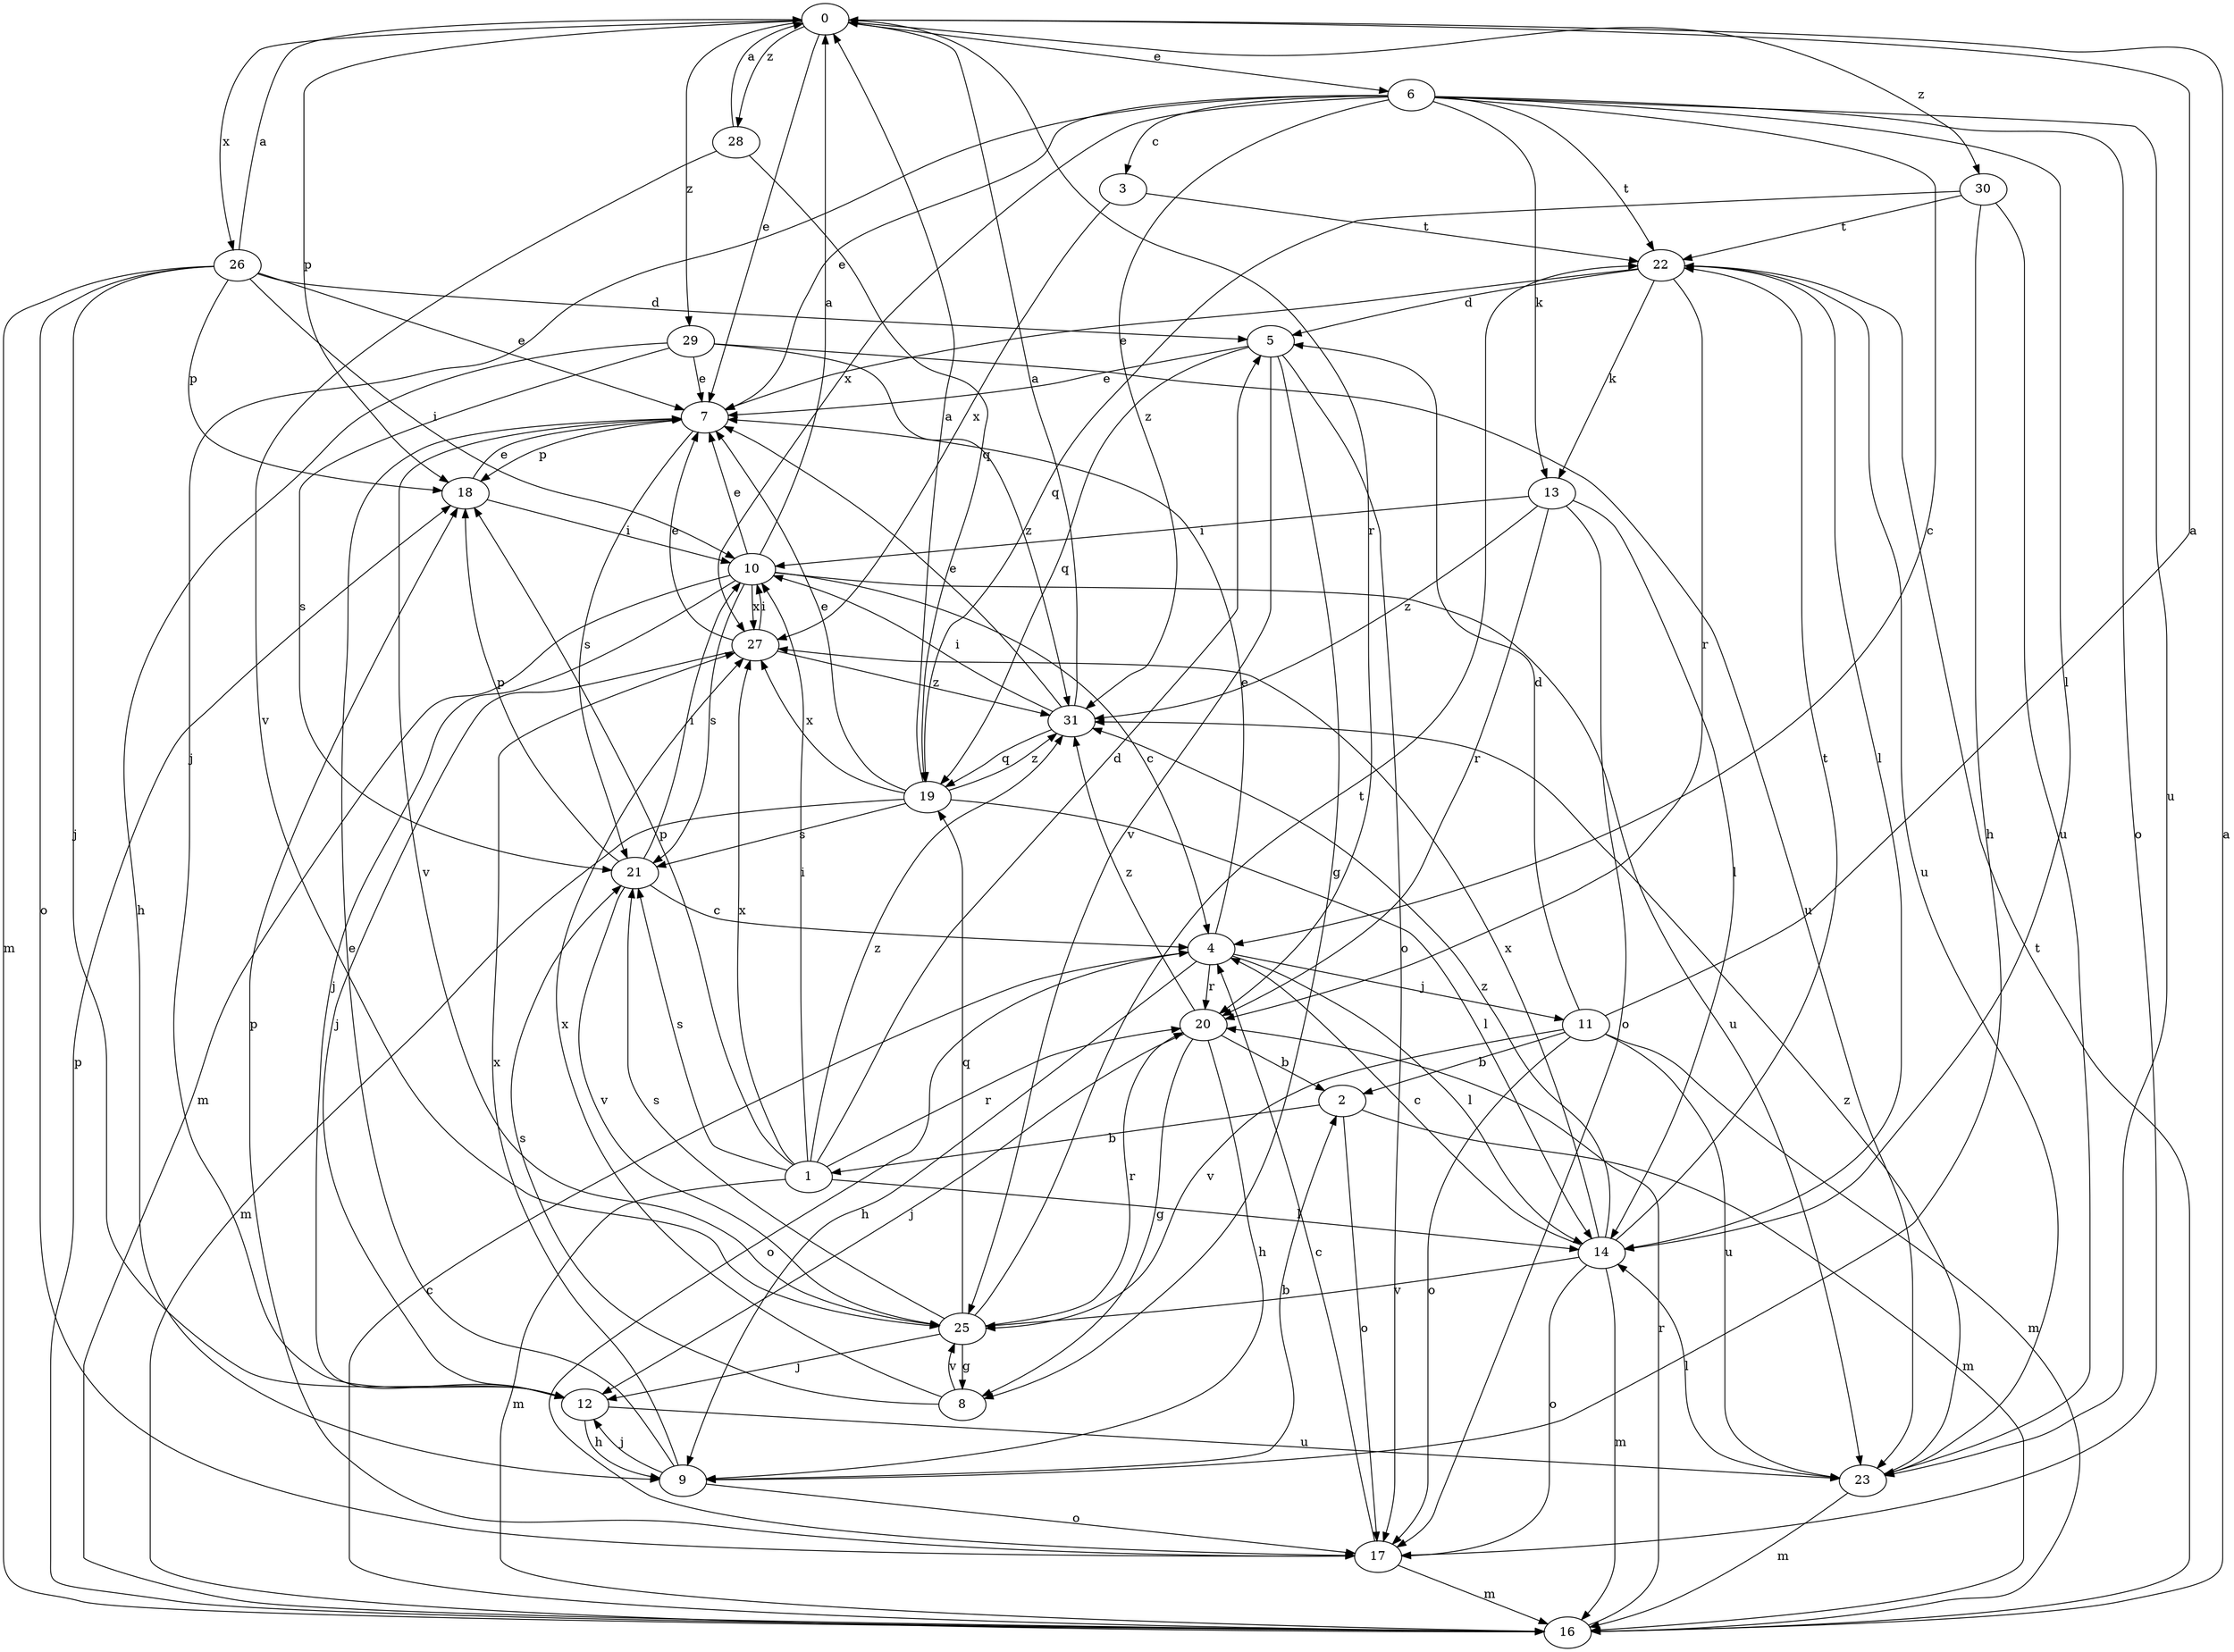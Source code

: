 strict digraph  {
0;
1;
2;
3;
4;
5;
6;
7;
8;
9;
10;
11;
12;
13;
14;
16;
17;
18;
19;
20;
21;
22;
23;
25;
26;
27;
28;
29;
30;
31;
0 -> 6  [label=e];
0 -> 7  [label=e];
0 -> 18  [label=p];
0 -> 20  [label=r];
0 -> 26  [label=x];
0 -> 28  [label=z];
0 -> 29  [label=z];
0 -> 30  [label=z];
1 -> 5  [label=d];
1 -> 10  [label=i];
1 -> 14  [label=l];
1 -> 16  [label=m];
1 -> 18  [label=p];
1 -> 20  [label=r];
1 -> 21  [label=s];
1 -> 27  [label=x];
1 -> 31  [label=z];
2 -> 1  [label=b];
2 -> 16  [label=m];
2 -> 17  [label=o];
3 -> 22  [label=t];
3 -> 27  [label=x];
4 -> 7  [label=e];
4 -> 9  [label=h];
4 -> 11  [label=j];
4 -> 14  [label=l];
4 -> 17  [label=o];
4 -> 20  [label=r];
5 -> 7  [label=e];
5 -> 8  [label=g];
5 -> 17  [label=o];
5 -> 19  [label=q];
5 -> 25  [label=v];
6 -> 3  [label=c];
6 -> 4  [label=c];
6 -> 7  [label=e];
6 -> 12  [label=j];
6 -> 13  [label=k];
6 -> 14  [label=l];
6 -> 17  [label=o];
6 -> 22  [label=t];
6 -> 23  [label=u];
6 -> 27  [label=x];
6 -> 31  [label=z];
7 -> 18  [label=p];
7 -> 21  [label=s];
7 -> 25  [label=v];
8 -> 21  [label=s];
8 -> 25  [label=v];
8 -> 27  [label=x];
9 -> 2  [label=b];
9 -> 7  [label=e];
9 -> 12  [label=j];
9 -> 17  [label=o];
9 -> 27  [label=x];
10 -> 0  [label=a];
10 -> 4  [label=c];
10 -> 7  [label=e];
10 -> 12  [label=j];
10 -> 16  [label=m];
10 -> 21  [label=s];
10 -> 23  [label=u];
10 -> 27  [label=x];
11 -> 0  [label=a];
11 -> 2  [label=b];
11 -> 5  [label=d];
11 -> 16  [label=m];
11 -> 17  [label=o];
11 -> 23  [label=u];
11 -> 25  [label=v];
12 -> 9  [label=h];
12 -> 23  [label=u];
13 -> 10  [label=i];
13 -> 14  [label=l];
13 -> 17  [label=o];
13 -> 20  [label=r];
13 -> 31  [label=z];
14 -> 4  [label=c];
14 -> 16  [label=m];
14 -> 17  [label=o];
14 -> 22  [label=t];
14 -> 25  [label=v];
14 -> 27  [label=x];
14 -> 31  [label=z];
16 -> 0  [label=a];
16 -> 4  [label=c];
16 -> 18  [label=p];
16 -> 20  [label=r];
16 -> 22  [label=t];
17 -> 4  [label=c];
17 -> 16  [label=m];
17 -> 18  [label=p];
18 -> 7  [label=e];
18 -> 10  [label=i];
19 -> 0  [label=a];
19 -> 7  [label=e];
19 -> 14  [label=l];
19 -> 16  [label=m];
19 -> 21  [label=s];
19 -> 27  [label=x];
19 -> 31  [label=z];
20 -> 2  [label=b];
20 -> 8  [label=g];
20 -> 9  [label=h];
20 -> 12  [label=j];
20 -> 31  [label=z];
21 -> 4  [label=c];
21 -> 10  [label=i];
21 -> 18  [label=p];
21 -> 25  [label=v];
22 -> 5  [label=d];
22 -> 7  [label=e];
22 -> 13  [label=k];
22 -> 14  [label=l];
22 -> 20  [label=r];
22 -> 23  [label=u];
23 -> 14  [label=l];
23 -> 16  [label=m];
23 -> 31  [label=z];
25 -> 8  [label=g];
25 -> 12  [label=j];
25 -> 19  [label=q];
25 -> 20  [label=r];
25 -> 21  [label=s];
25 -> 22  [label=t];
26 -> 0  [label=a];
26 -> 5  [label=d];
26 -> 7  [label=e];
26 -> 10  [label=i];
26 -> 12  [label=j];
26 -> 16  [label=m];
26 -> 17  [label=o];
26 -> 18  [label=p];
27 -> 7  [label=e];
27 -> 10  [label=i];
27 -> 12  [label=j];
27 -> 31  [label=z];
28 -> 0  [label=a];
28 -> 19  [label=q];
28 -> 25  [label=v];
29 -> 7  [label=e];
29 -> 9  [label=h];
29 -> 21  [label=s];
29 -> 23  [label=u];
29 -> 31  [label=z];
30 -> 9  [label=h];
30 -> 19  [label=q];
30 -> 22  [label=t];
30 -> 23  [label=u];
31 -> 0  [label=a];
31 -> 7  [label=e];
31 -> 10  [label=i];
31 -> 19  [label=q];
}
